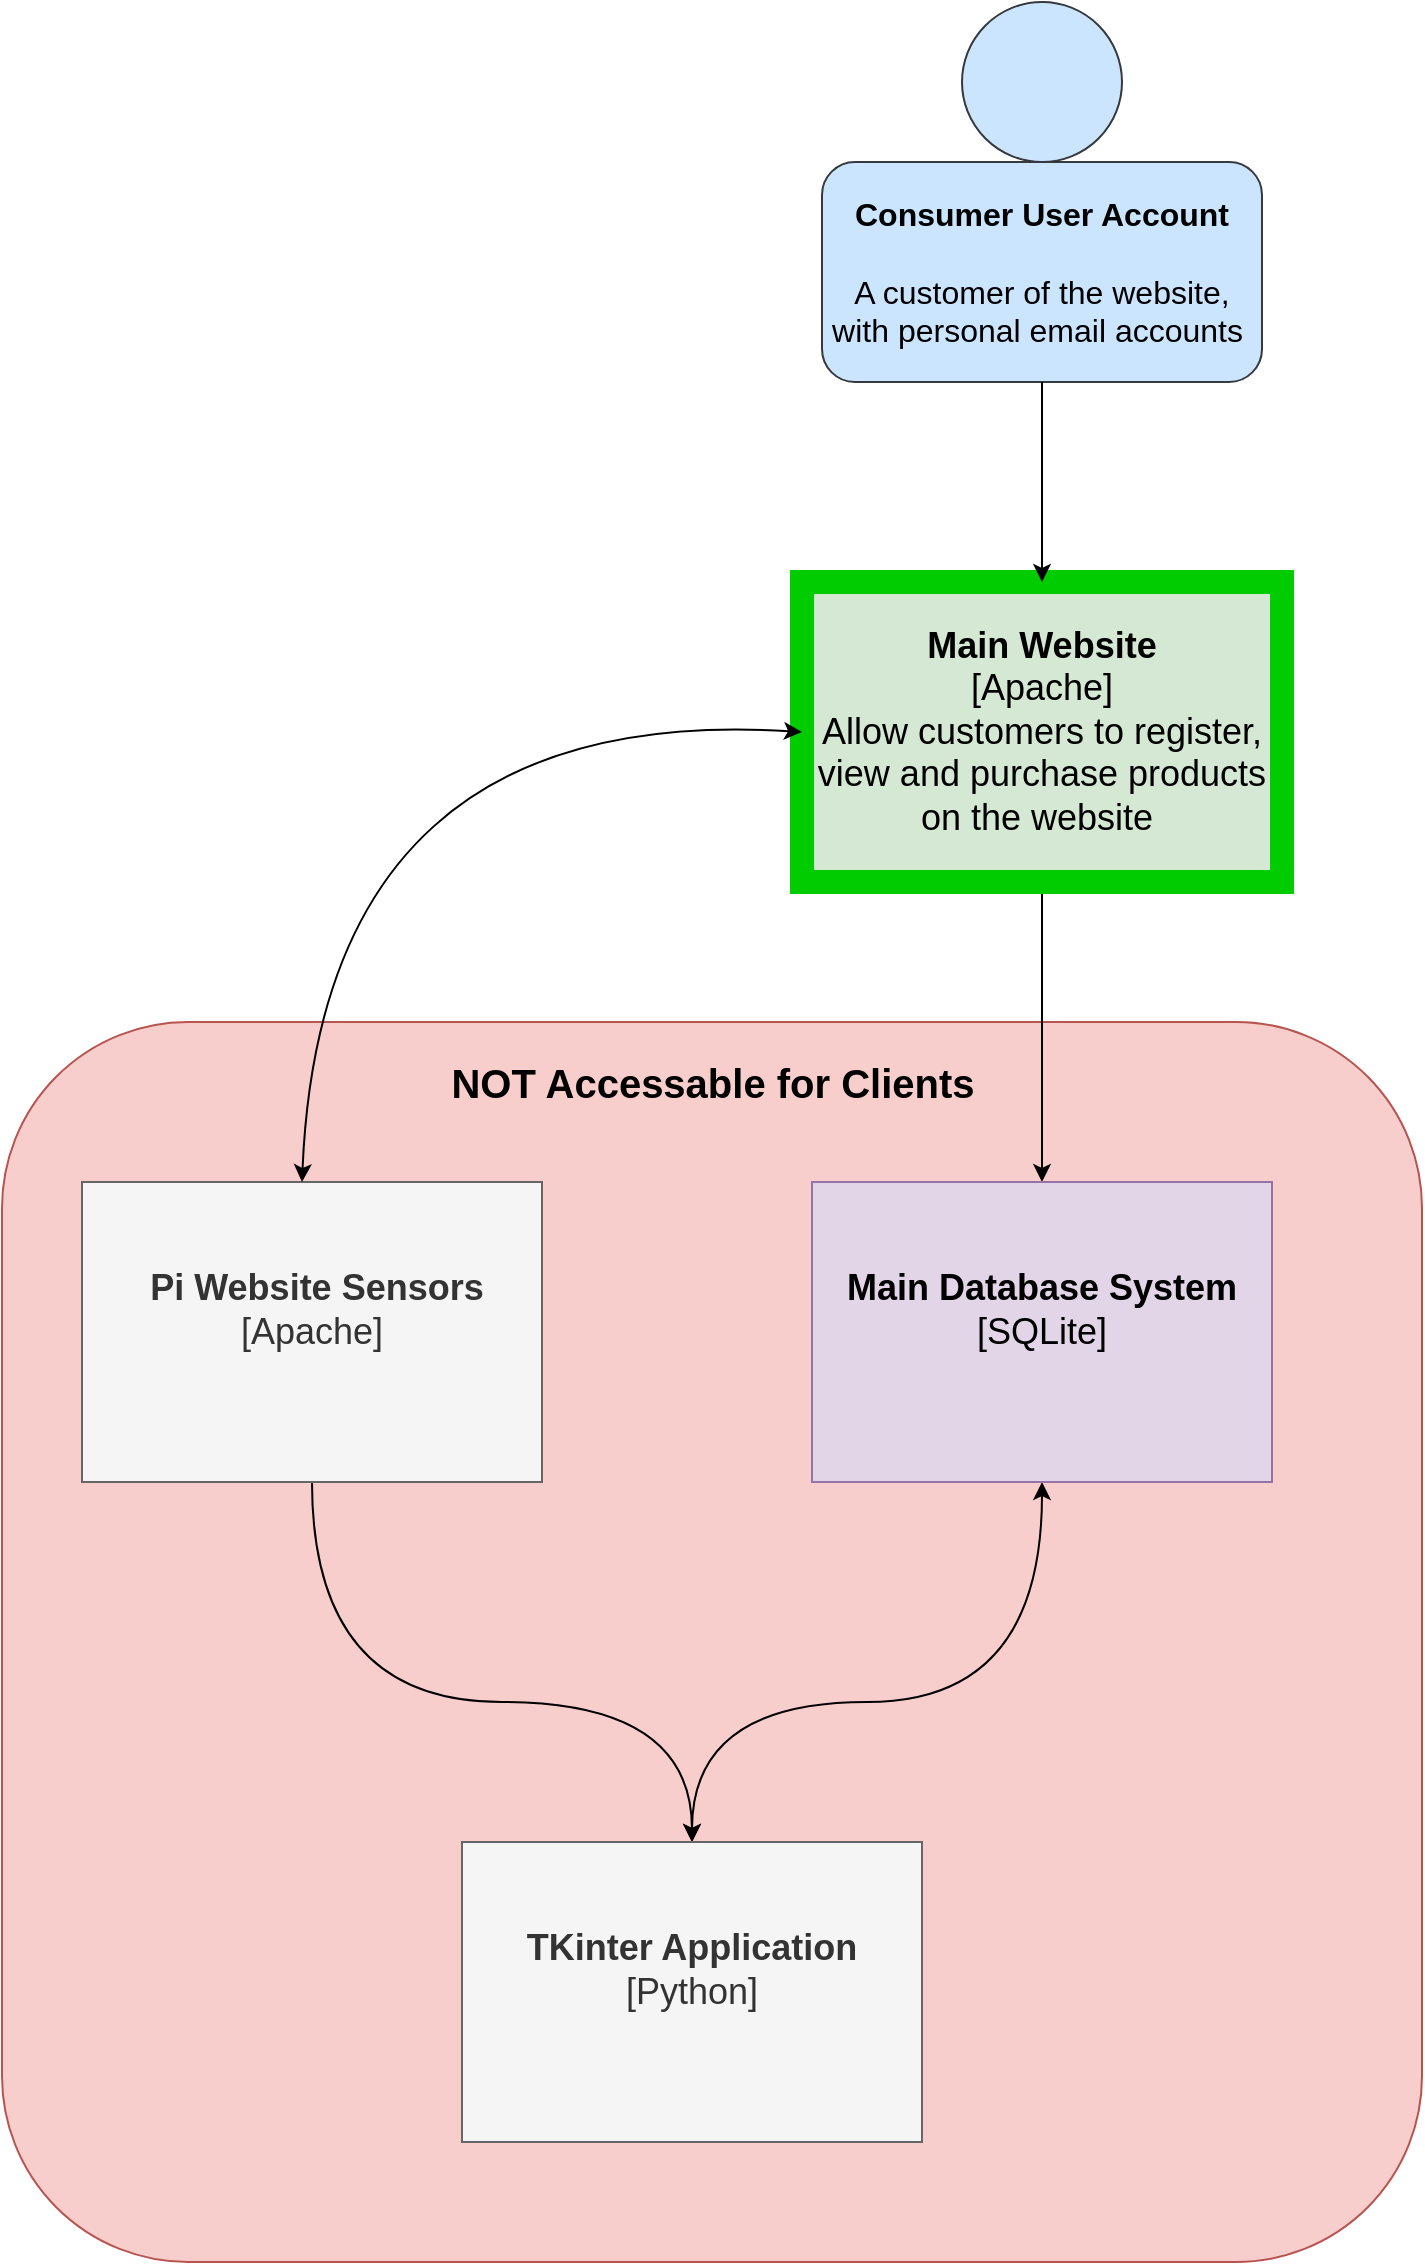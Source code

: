 <mxfile version="13.1.14" type="device"><diagram id="IoNiwqbYjyqNlM468fh-" name="Page-1"><mxGraphModel dx="3902" dy="722" grid="1" gridSize="10" guides="1" tooltips="1" connect="1" arrows="1" fold="1" page="1" pageScale="1" pageWidth="2336" pageHeight="1654" math="0" shadow="0"><root><mxCell id="0"/><mxCell id="1" parent="0"/><mxCell id="RTWSgoh-ti2aVk2vM3Vn-1" value="" style="rounded=1;whiteSpace=wrap;html=1;fillColor=#f8cecc;strokeColor=#b85450;" parent="1" vertex="1"><mxGeometry x="-230" y="590" width="710" height="620" as="geometry"/></mxCell><mxCell id="6ahaQOQiq03UWmNggu_L-1" value="&lt;font size=&quot;3&quot;&gt;&lt;b&gt;Consumer User Account&lt;br&gt;&lt;/b&gt;&lt;br&gt;A customer of the website, with personal email accounts&amp;nbsp;&lt;br&gt;&lt;/font&gt;" style="rounded=1;whiteSpace=wrap;html=1;fillColor=#cce5ff;strokeColor=#36393d;" parent="1" vertex="1"><mxGeometry x="180" y="160" width="220" height="110" as="geometry"/></mxCell><mxCell id="6ahaQOQiq03UWmNggu_L-2" value="" style="ellipse;whiteSpace=wrap;html=1;aspect=fixed;fillColor=#cce5ff;strokeColor=#36393d;" parent="1" vertex="1"><mxGeometry x="250" y="80" width="80" height="80" as="geometry"/></mxCell><mxCell id="6ahaQOQiq03UWmNggu_L-20" style="edgeStyle=orthogonalEdgeStyle;curved=1;orthogonalLoop=1;jettySize=auto;html=1;" parent="1" source="6ahaQOQiq03UWmNggu_L-4" target="6ahaQOQiq03UWmNggu_L-6" edge="1"><mxGeometry relative="1" as="geometry"/></mxCell><mxCell id="6ahaQOQiq03UWmNggu_L-4" value="&lt;font style=&quot;font-size: 18px&quot;&gt;&lt;b&gt;Main Website&lt;/b&gt;&lt;br&gt;[Apache]&lt;br&gt;Allow customers to register, view and purchase products on the website&amp;nbsp;&lt;br&gt;&lt;/font&gt;" style="rounded=0;whiteSpace=wrap;html=1;fillColor=#d5e8d4;strokeColor=#00CC00;strokeWidth=12;" parent="1" vertex="1"><mxGeometry x="170" y="370" width="240" height="150" as="geometry"/></mxCell><mxCell id="znPL0hDoQMKCeKnYpxmO-3" value="" style="edgeStyle=orthogonalEdgeStyle;orthogonalLoop=1;jettySize=auto;html=1;curved=1;" parent="1" source="6ahaQOQiq03UWmNggu_L-5" target="znPL0hDoQMKCeKnYpxmO-1" edge="1"><mxGeometry relative="1" as="geometry"><mxPoint x="-75" y="900" as="targetPoint"/><Array as="points"><mxPoint x="-75" y="930"/><mxPoint x="115" y="930"/></Array></mxGeometry></mxCell><mxCell id="6ahaQOQiq03UWmNggu_L-5" value="&lt;font style=&quot;font-size: 18px&quot;&gt;&lt;b&gt;&amp;nbsp;Pi Website Sensors&lt;/b&gt;&lt;br&gt;[Apache]&lt;br&gt;&lt;br&gt;&lt;/font&gt;" style="rounded=0;whiteSpace=wrap;html=1;fillColor=#f5f5f5;strokeColor=#666666;fontColor=#333333;" parent="1" vertex="1"><mxGeometry x="-190" y="670" width="230" height="150" as="geometry"/></mxCell><mxCell id="znPL0hDoQMKCeKnYpxmO-7" value="" style="edgeStyle=orthogonalEdgeStyle;curved=1;orthogonalLoop=1;jettySize=auto;html=1;entryX=0.5;entryY=0;entryDx=0;entryDy=0;strokeColor=#000000;startArrow=classic;startFill=1;" parent="1" source="6ahaQOQiq03UWmNggu_L-6" target="znPL0hDoQMKCeKnYpxmO-1" edge="1"><mxGeometry relative="1" as="geometry"><mxPoint x="290" y="900" as="targetPoint"/><Array as="points"><mxPoint x="290" y="930"/><mxPoint x="115" y="930"/></Array></mxGeometry></mxCell><mxCell id="6ahaQOQiq03UWmNggu_L-6" value="&lt;font style=&quot;font-size: 18px&quot;&gt;&lt;b&gt;Main Database System&lt;/b&gt;&lt;br&gt;[SQLite]&lt;br&gt;&lt;br&gt;&lt;/font&gt;" style="rounded=0;whiteSpace=wrap;html=1;fillColor=#e1d5e7;strokeColor=#9673a6;" parent="1" vertex="1"><mxGeometry x="175" y="670" width="230" height="150" as="geometry"/></mxCell><mxCell id="6ahaQOQiq03UWmNggu_L-22" value="" style="endArrow=classic;startArrow=classic;html=1;entryX=0;entryY=0.5;entryDx=0;entryDy=0;curved=1;" parent="1" target="6ahaQOQiq03UWmNggu_L-4" edge="1"><mxGeometry width="50" height="50" relative="1" as="geometry"><mxPoint x="-80" y="670" as="sourcePoint"/><mxPoint x="-30" y="620" as="targetPoint"/><Array as="points"><mxPoint x="-70" y="430"/></Array></mxGeometry></mxCell><mxCell id="RTWSgoh-ti2aVk2vM3Vn-2" value="&lt;b&gt;&lt;font style=&quot;font-size: 20px&quot;&gt;NOT Accessable for Clients&lt;/font&gt;&lt;/b&gt;" style="text;html=1;align=center;verticalAlign=middle;resizable=0;points=[];;autosize=1;" parent="1" vertex="1"><mxGeometry x="-15" y="610" width="280" height="20" as="geometry"/></mxCell><mxCell id="znPL0hDoQMKCeKnYpxmO-1" value="&lt;font style=&quot;font-size: 18px&quot;&gt;&lt;b&gt;TKinter Application&lt;/b&gt;&lt;br&gt;[Python]&lt;br&gt;&lt;br&gt;&lt;/font&gt;" style="rounded=0;whiteSpace=wrap;html=1;fillColor=#f5f5f5;strokeColor=#666666;fontColor=#333333;" parent="1" vertex="1"><mxGeometry y="1000" width="230" height="150" as="geometry"/></mxCell><mxCell id="6ahaQOQiq03UWmNggu_L-11" value="" style="edgeStyle=orthogonalEdgeStyle;orthogonalLoop=1;jettySize=auto;html=1;entryX=0.5;entryY=0;entryDx=0;entryDy=0;curved=1;" parent="1" source="6ahaQOQiq03UWmNggu_L-1" target="6ahaQOQiq03UWmNggu_L-4" edge="1"><mxGeometry relative="1" as="geometry"><mxPoint x="290" y="350" as="targetPoint"/></mxGeometry></mxCell></root></mxGraphModel></diagram></mxfile>